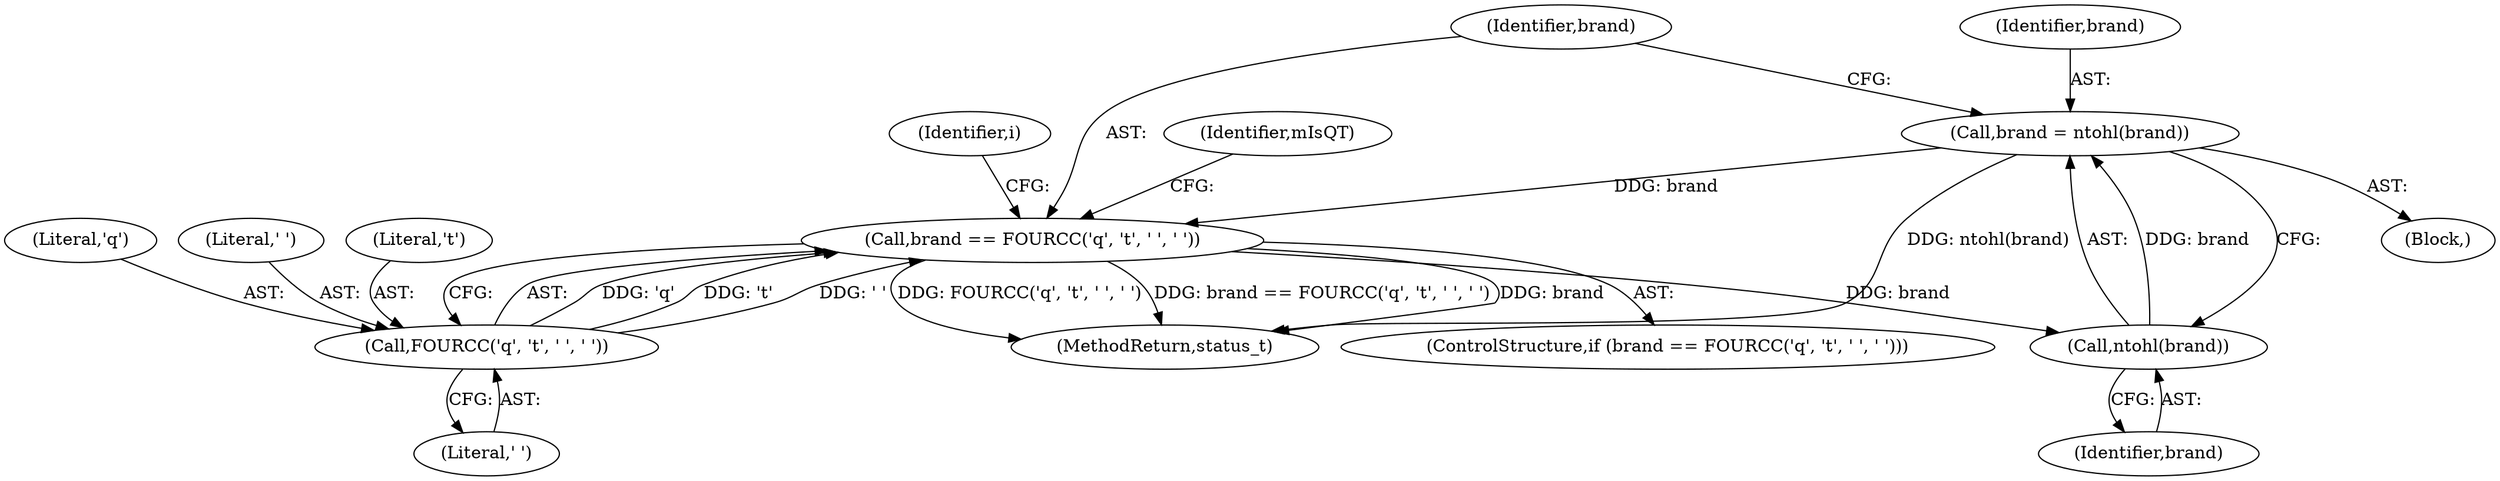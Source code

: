 digraph "0_Android_8a3a2f6ea7defe1a81bb32b3c9f3537f84749b9d@API" {
"1003853" [label="(Call,brand = ntohl(brand))"];
"1003855" [label="(Call,ntohl(brand))"];
"1003858" [label="(Call,brand == FOURCC('q', 't', ' ', ' '))"];
"1003853" [label="(Call,brand = ntohl(brand))"];
"1003860" [label="(Call,FOURCC('q', 't', ' ', ' '))"];
"1003862" [label="(Literal,'t')"];
"1003864" [label="(Literal,' ')"];
"1003856" [label="(Identifier,brand)"];
"1003854" [label="(Identifier,brand)"];
"1003867" [label="(Identifier,mIsQT)"];
"1003829" [label="(Identifier,i)"];
"1003858" [label="(Call,brand == FOURCC('q', 't', ' ', ' '))"];
"1003855" [label="(Call,ntohl(brand))"];
"1003853" [label="(Call,brand = ntohl(brand))"];
"1003860" [label="(Call,FOURCC('q', 't', ' ', ' '))"];
"1003857" [label="(ControlStructure,if (brand == FOURCC('q', 't', ' ', ' ')))"];
"1003859" [label="(Identifier,brand)"];
"1003830" [label="(Block,)"];
"1003861" [label="(Literal,'q')"];
"1003863" [label="(Literal,' ')"];
"1003903" [label="(MethodReturn,status_t)"];
"1003853" -> "1003830"  [label="AST: "];
"1003853" -> "1003855"  [label="CFG: "];
"1003854" -> "1003853"  [label="AST: "];
"1003855" -> "1003853"  [label="AST: "];
"1003859" -> "1003853"  [label="CFG: "];
"1003853" -> "1003903"  [label="DDG: ntohl(brand)"];
"1003855" -> "1003853"  [label="DDG: brand"];
"1003853" -> "1003858"  [label="DDG: brand"];
"1003855" -> "1003856"  [label="CFG: "];
"1003856" -> "1003855"  [label="AST: "];
"1003858" -> "1003855"  [label="DDG: brand"];
"1003858" -> "1003857"  [label="AST: "];
"1003858" -> "1003860"  [label="CFG: "];
"1003859" -> "1003858"  [label="AST: "];
"1003860" -> "1003858"  [label="AST: "];
"1003867" -> "1003858"  [label="CFG: "];
"1003829" -> "1003858"  [label="CFG: "];
"1003858" -> "1003903"  [label="DDG: FOURCC('q', 't', ' ', ' ')"];
"1003858" -> "1003903"  [label="DDG: brand == FOURCC('q', 't', ' ', ' ')"];
"1003858" -> "1003903"  [label="DDG: brand"];
"1003860" -> "1003858"  [label="DDG: 'q'"];
"1003860" -> "1003858"  [label="DDG: 't'"];
"1003860" -> "1003858"  [label="DDG: ' '"];
"1003860" -> "1003864"  [label="CFG: "];
"1003861" -> "1003860"  [label="AST: "];
"1003862" -> "1003860"  [label="AST: "];
"1003863" -> "1003860"  [label="AST: "];
"1003864" -> "1003860"  [label="AST: "];
}
